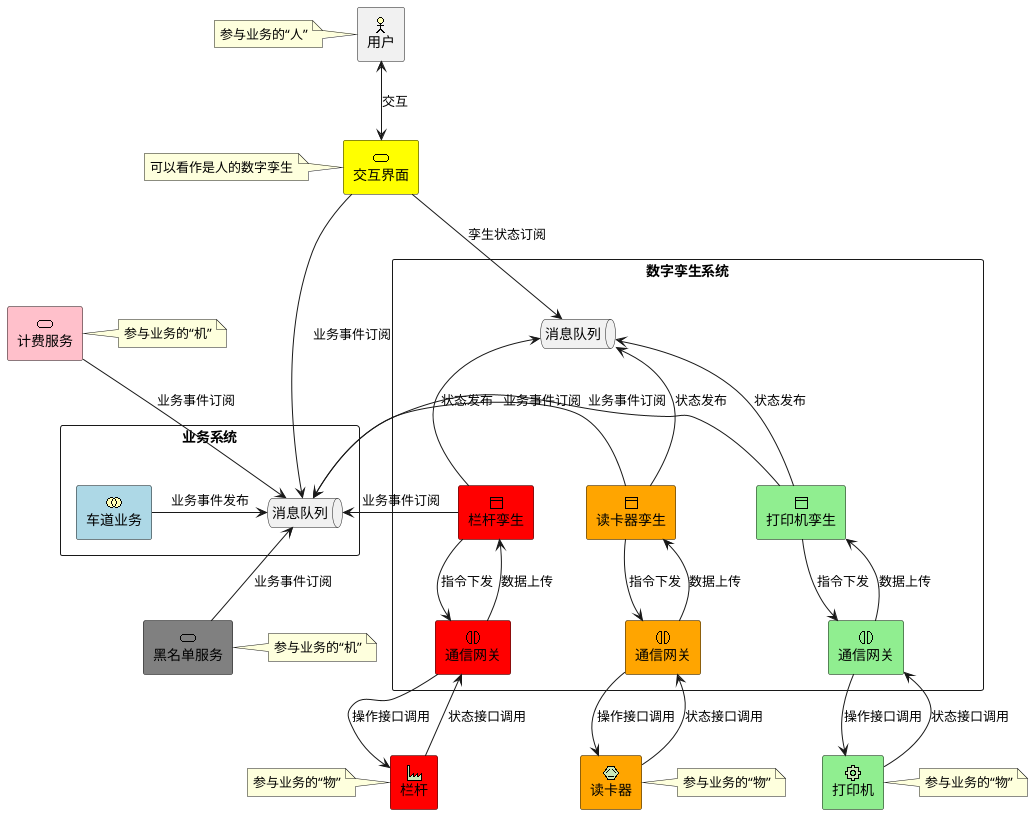 @startuml mtc-eventdriven

archimate  "用户" as user <<business-actor>>
archimate #lightgreen "打印机"  as printer <<physical-equipment>>
archimate #red "栏杆"  as brake <<physical-facility>>
archimate #orange "读卡器"  as reader <<physical-material>>

note left of user : 参与业务的“人”
note right of printer : 参与业务的“物”
note left of brake : 参与业务的“物”
note right of reader : 参与业务的“物”

archimate  #grey  "黑名单服务" as blservice <<service>>
archimate  #pink  "计费服务" as biservice <<service>>
archimate  #Yellow  "交互界面" as ui <<service>>

note right of blservice : 参与业务的“机”
note right of biservice : 参与业务的“机”

note left of ui : 可以看作是人的数字孪生

rectangle 数字孪生系统 {
    archimate  #red  "栏杆孪生" as dtbrake <<object>>
    archimate  #lightgreen  "打印机孪生" as dtprinter <<object>>
    archimate  #orange  "读卡器孪生" as dtreader <<object>>
    queue 消息队列 as dtmq

    archimate #lightgreen "通信网关"  as gwprinter <<interaction>>
    archimate #orange "通信网关"  as gwreader <<interaction>>
    archimate #red "通信网关"  as gwbrake <<interaction>>


}


dtbrake -up-> dtmq : 状态发布
dtprinter -up-> dtmq : 状态发布
dtreader -up-> dtmq : 状态发布


rectangle 业务系统 {
    archimate  #LightBlue "车道业务" as bizLogic <<business-collaboration>>
    queue 消息队列 as mq
}

bizLogic -right-> mq : 业务事件发布

ui -down-> dtmq : 孪生状态订阅
mq <-up- ui : 业务事件订阅
ui <-up-> user : 交互

mq <-right- dtprinter : 业务事件订阅
dtprinter -down-> gwprinter : 指令下发
gwprinter -up-> dtprinter : 数据上传
gwprinter -down-> printer : 操作接口调用
printer -up-> gwprinter : 状态接口调用

mq <-right- dtreader : 业务事件订阅
dtreader -down-> gwreader : 指令下发
gwreader -up-> dtreader : 数据上传
gwreader -down-> reader : 操作接口调用
reader -up-> gwreader : 状态接口调用

mq <-right- dtbrake : 业务事件订阅
dtbrake -down-> gwbrake : 指令下发
gwbrake -up-> dtbrake : 数据上传
gwbrake -down-> brake : 操作接口调用
brake -up-> gwbrake : 状态接口调用

mq <-down- blservice : 业务事件订阅
mq <-up- biservice : 业务事件订阅

@enduml